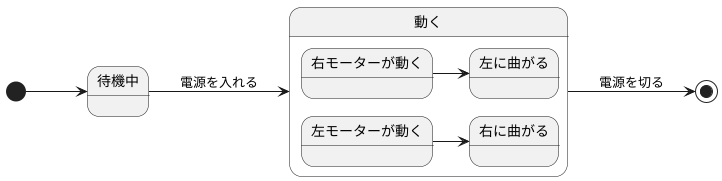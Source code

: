 @startuml ライントレーサー
left to right direction
[*] --> 待機中 
state 動く {
    左モーターが動く --> 右に曲がる
    右モーターが動く --> 左に曲がる
}
待機中 --> 動く :電源を入れる
動く --> [*] :電源を切る
@enduml